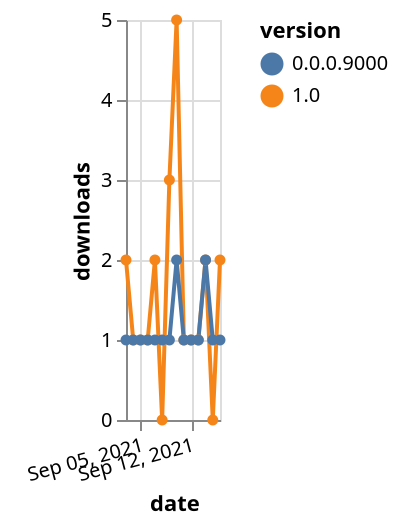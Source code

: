 {"$schema": "https://vega.github.io/schema/vega-lite/v5.json", "description": "A simple bar chart with embedded data.", "data": {"values": [{"date": "2021-09-03", "total": 391, "delta": 2, "version": "1.0"}, {"date": "2021-09-04", "total": 392, "delta": 1, "version": "1.0"}, {"date": "2021-09-05", "total": 393, "delta": 1, "version": "1.0"}, {"date": "2021-09-06", "total": 394, "delta": 1, "version": "1.0"}, {"date": "2021-09-07", "total": 396, "delta": 2, "version": "1.0"}, {"date": "2021-09-08", "total": 396, "delta": 0, "version": "1.0"}, {"date": "2021-09-09", "total": 399, "delta": 3, "version": "1.0"}, {"date": "2021-09-10", "total": 404, "delta": 5, "version": "1.0"}, {"date": "2021-09-11", "total": 405, "delta": 1, "version": "1.0"}, {"date": "2021-09-12", "total": 406, "delta": 1, "version": "1.0"}, {"date": "2021-09-13", "total": 407, "delta": 1, "version": "1.0"}, {"date": "2021-09-14", "total": 409, "delta": 2, "version": "1.0"}, {"date": "2021-09-15", "total": 409, "delta": 0, "version": "1.0"}, {"date": "2021-09-16", "total": 411, "delta": 2, "version": "1.0"}, {"date": "2021-09-03", "total": 242, "delta": 1, "version": "0.0.0.9000"}, {"date": "2021-09-04", "total": 243, "delta": 1, "version": "0.0.0.9000"}, {"date": "2021-09-05", "total": 244, "delta": 1, "version": "0.0.0.9000"}, {"date": "2021-09-06", "total": 245, "delta": 1, "version": "0.0.0.9000"}, {"date": "2021-09-07", "total": 246, "delta": 1, "version": "0.0.0.9000"}, {"date": "2021-09-08", "total": 247, "delta": 1, "version": "0.0.0.9000"}, {"date": "2021-09-09", "total": 248, "delta": 1, "version": "0.0.0.9000"}, {"date": "2021-09-10", "total": 250, "delta": 2, "version": "0.0.0.9000"}, {"date": "2021-09-11", "total": 251, "delta": 1, "version": "0.0.0.9000"}, {"date": "2021-09-12", "total": 252, "delta": 1, "version": "0.0.0.9000"}, {"date": "2021-09-13", "total": 253, "delta": 1, "version": "0.0.0.9000"}, {"date": "2021-09-14", "total": 255, "delta": 2, "version": "0.0.0.9000"}, {"date": "2021-09-15", "total": 256, "delta": 1, "version": "0.0.0.9000"}, {"date": "2021-09-16", "total": 257, "delta": 1, "version": "0.0.0.9000"}]}, "width": "container", "mark": {"type": "line", "point": {"filled": true}}, "encoding": {"x": {"field": "date", "type": "temporal", "timeUnit": "yearmonthdate", "title": "date", "axis": {"labelAngle": -15}}, "y": {"field": "delta", "type": "quantitative", "title": "downloads"}, "color": {"field": "version", "type": "nominal"}, "tooltip": {"field": "delta"}}}